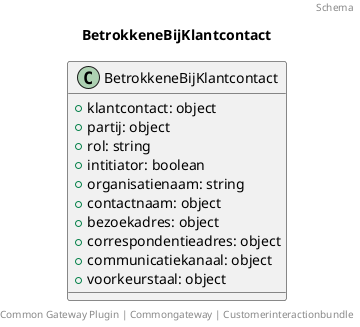 @startuml
title: BetrokkeneBijKlantcontact
footer: Common Gateway Plugin | Commongateway | Customerinteractionbundle 
header: Schema

class BetrokkeneBijKlantcontact {
  + klantcontact: object
  + partij: object
  + rol: string
  + intitiator: boolean
  + organisatienaam: string
  + contactnaam: object
  + bezoekadres: object
  + correspondentieadres: object
  + communicatiekanaal: object
  + voorkeurstaal: object
}
@enduml
